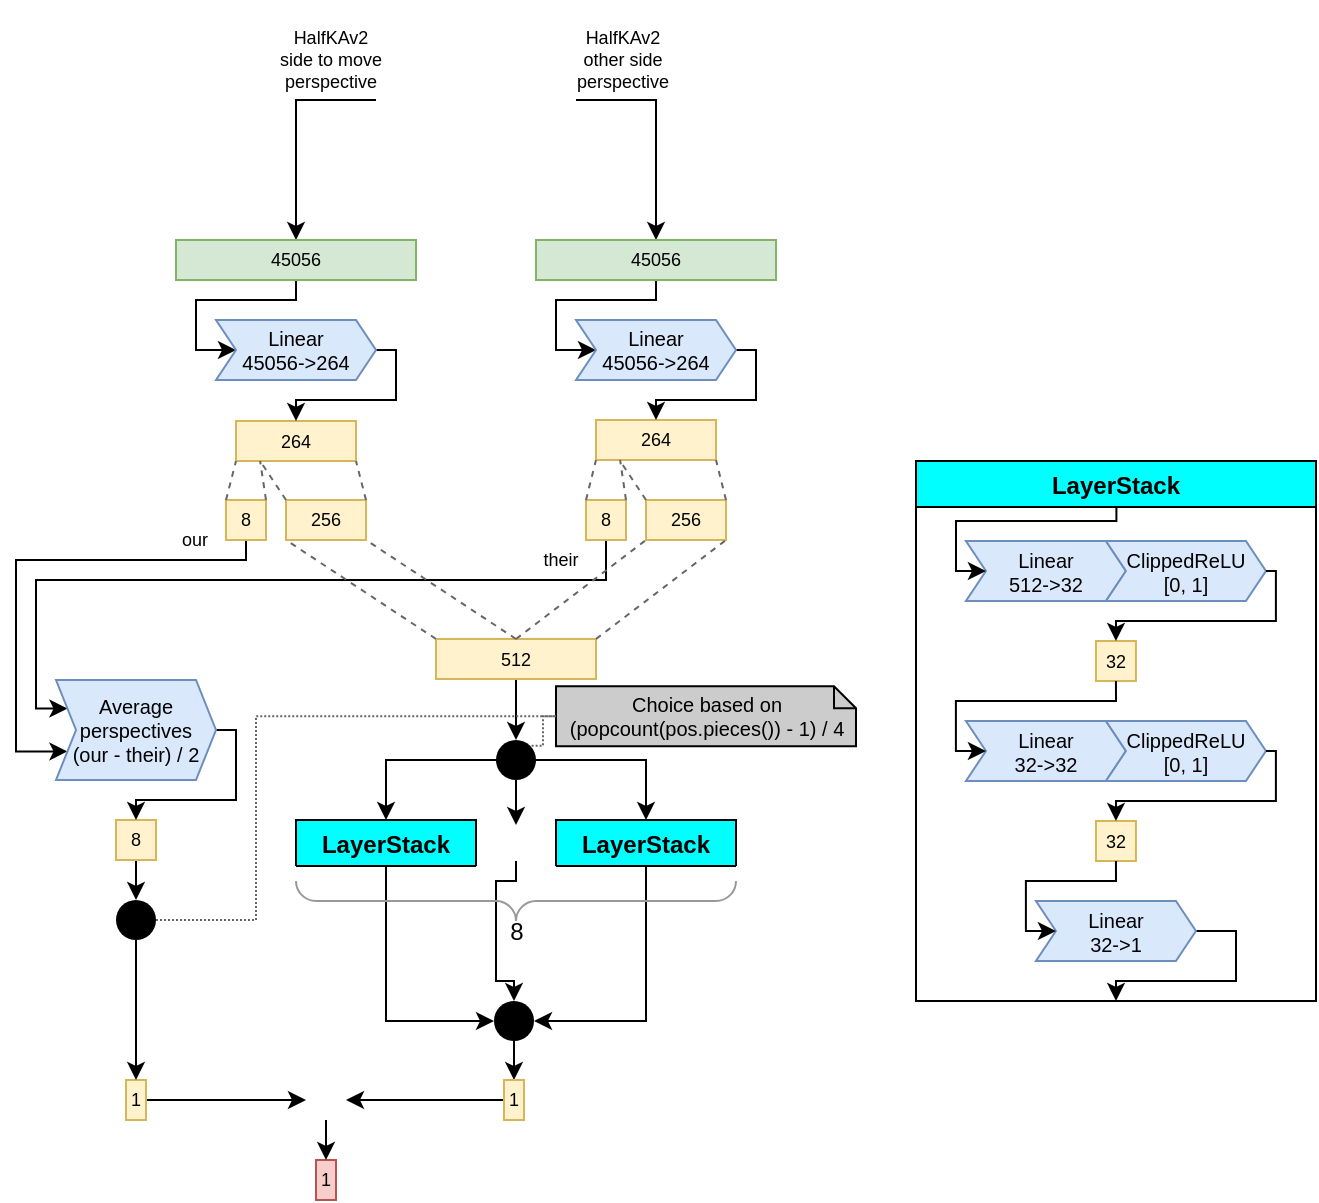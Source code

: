 <mxfile version="14.6.6" type="device"><diagram id="WEN0L9vgDvnMjeqGFGax" name="Page-1"><mxGraphModel dx="813" dy="435" grid="1" gridSize="10" guides="1" tooltips="1" connect="1" arrows="1" fold="1" page="1" pageScale="1" pageWidth="850" pageHeight="1100" math="0" shadow="0"><root><mxCell id="0"/><mxCell id="1" parent="0"/><mxCell id="uz10yLNLv4WFwoIeB_5W-53" value="&lt;br&gt;&lt;div style=&quot;font-size: 9px&quot;&gt;HalfKAv2&lt;/div&gt;&lt;div style=&quot;font-size: 9px&quot;&gt;other side &lt;br style=&quot;font-size: 9px&quot;&gt;perspective&lt;br style=&quot;font-size: 9px&quot;&gt;&lt;/div&gt;&lt;br&gt;" style="edgeStyle=orthogonalEdgeStyle;rounded=0;sketch=0;jumpStyle=none;orthogonalLoop=1;jettySize=auto;html=1;exitX=1;exitY=0.5;exitDx=0;exitDy=0;entryX=0.5;entryY=0;entryDx=0;entryDy=0;shadow=0;labelBackgroundColor=none;fontSize=9;strokeColor=#000000;" edge="1" parent="1" source="uz10yLNLv4WFwoIeB_5W-37" target="uz10yLNLv4WFwoIeB_5W-39"><mxGeometry x="-0.4" y="10" relative="1" as="geometry"><mxPoint x="-10" y="-10" as="offset"/></mxGeometry></mxCell><mxCell id="uz10yLNLv4WFwoIeB_5W-54" value="&lt;br&gt;&lt;div style=&quot;font-size: 9px&quot;&gt;&lt;font style=&quot;font-size: 9px&quot;&gt;HalfKAv2&lt;/font&gt;&lt;/div&gt;&lt;div style=&quot;font-size: 9px&quot;&gt;&lt;font style=&quot;font-size: 9px&quot;&gt;side to move&lt;br style=&quot;font-size: 9px&quot;&gt;&lt;/font&gt;&lt;/div&gt;&lt;div style=&quot;font-size: 9px&quot;&gt;&lt;font style=&quot;font-size: 9px&quot;&gt;perspective&lt;br style=&quot;font-size: 9px&quot;&gt;&lt;/font&gt;&lt;/div&gt;&lt;br&gt;" style="edgeStyle=orthogonalEdgeStyle;rounded=0;sketch=0;jumpStyle=none;orthogonalLoop=1;jettySize=auto;html=1;exitX=0;exitY=0.5;exitDx=0;exitDy=0;entryX=0.5;entryY=0;entryDx=0;entryDy=0;shadow=0;labelBackgroundColor=none;fontSize=9;strokeColor=#000000;" edge="1" parent="1" source="uz10yLNLv4WFwoIeB_5W-37" target="uz10yLNLv4WFwoIeB_5W-38"><mxGeometry x="-0.4" y="-10" relative="1" as="geometry"><mxPoint x="10" y="-10" as="offset"/></mxGeometry></mxCell><mxCell id="uz10yLNLv4WFwoIeB_5W-37" value="" style="shape=image;html=1;verticalAlign=top;verticalLabelPosition=bottom;labelBackgroundColor=#ffffff;imageAspect=0;aspect=fixed;image=https://cdn1.iconfinder.com/data/icons/andriod-app/32/chessboard-128.png;rounded=0;shadow=0;glass=0;sketch=0;" vertex="1" parent="1"><mxGeometry x="350" y="340" width="100" height="100" as="geometry"/></mxCell><mxCell id="uz10yLNLv4WFwoIeB_5W-83" style="edgeStyle=orthogonalEdgeStyle;rounded=0;sketch=0;jumpStyle=none;jumpSize=5;orthogonalLoop=1;jettySize=auto;html=1;exitX=0.5;exitY=1;exitDx=0;exitDy=0;entryX=0;entryY=0.5;entryDx=0;entryDy=0;shadow=0;labelBackgroundColor=none;fontSize=9;strokeColor=#000000;strokeWidth=1;" edge="1" parent="1" source="uz10yLNLv4WFwoIeB_5W-38" target="uz10yLNLv4WFwoIeB_5W-40"><mxGeometry relative="1" as="geometry"><Array as="points"><mxPoint x="310" y="490"/><mxPoint x="260" y="490"/><mxPoint x="260" y="515"/></Array></mxGeometry></mxCell><mxCell id="uz10yLNLv4WFwoIeB_5W-38" value="45056" style="rounded=0;whiteSpace=wrap;html=1;shadow=0;glass=0;sketch=0;fontSize=9;align=center;fillColor=#d5e8d4;strokeColor=#82b366;" vertex="1" parent="1"><mxGeometry x="250" y="460" width="120" height="20" as="geometry"/></mxCell><mxCell id="uz10yLNLv4WFwoIeB_5W-79" style="edgeStyle=orthogonalEdgeStyle;rounded=0;sketch=0;jumpStyle=none;jumpSize=5;orthogonalLoop=1;jettySize=auto;html=1;exitX=0.5;exitY=1;exitDx=0;exitDy=0;entryX=0;entryY=0.5;entryDx=0;entryDy=0;shadow=0;labelBackgroundColor=none;fontSize=9;strokeColor=#000000;strokeWidth=1;" edge="1" parent="1" source="uz10yLNLv4WFwoIeB_5W-39" target="uz10yLNLv4WFwoIeB_5W-41"><mxGeometry relative="1" as="geometry"><Array as="points"><mxPoint x="490" y="490"/><mxPoint x="440" y="490"/><mxPoint x="440" y="515"/></Array></mxGeometry></mxCell><mxCell id="uz10yLNLv4WFwoIeB_5W-39" value="45056" style="rounded=0;whiteSpace=wrap;html=1;shadow=0;glass=0;sketch=0;fontSize=9;align=center;fillColor=#d5e8d4;strokeColor=#82b366;" vertex="1" parent="1"><mxGeometry x="430" y="460" width="120" height="20" as="geometry"/></mxCell><mxCell id="uz10yLNLv4WFwoIeB_5W-42" value="264" style="rounded=0;whiteSpace=wrap;html=1;shadow=0;glass=0;sketch=0;fontSize=9;align=center;fillColor=#fff2cc;strokeColor=#d6b656;" vertex="1" parent="1"><mxGeometry x="280" y="550.5" width="60" height="20" as="geometry"/></mxCell><mxCell id="uz10yLNLv4WFwoIeB_5W-267" style="edgeStyle=orthogonalEdgeStyle;rounded=0;sketch=0;jumpStyle=none;jumpSize=5;orthogonalLoop=1;jettySize=auto;html=1;exitX=0.5;exitY=1;exitDx=0;exitDy=0;entryX=0.5;entryY=0;entryDx=0;entryDy=0;shadow=0;labelBackgroundColor=none;fontSize=12;strokeColor=#000000;strokeWidth=1;" edge="1" parent="1" source="uz10yLNLv4WFwoIeB_5W-46" target="uz10yLNLv4WFwoIeB_5W-170"><mxGeometry relative="1" as="geometry"/></mxCell><mxCell id="uz10yLNLv4WFwoIeB_5W-46" value="512" style="rounded=0;whiteSpace=wrap;html=1;shadow=0;glass=0;sketch=0;fontSize=9;align=center;fillColor=#fff2cc;strokeColor=#d6b656;" vertex="1" parent="1"><mxGeometry x="380" y="659.5" width="80" height="20" as="geometry"/></mxCell><mxCell id="uz10yLNLv4WFwoIeB_5W-48" value="264" style="rounded=0;whiteSpace=wrap;html=1;shadow=0;glass=0;sketch=0;fontSize=9;align=center;fillColor=#fff2cc;strokeColor=#d6b656;" vertex="1" parent="1"><mxGeometry x="460" y="550" width="60" height="20" as="geometry"/></mxCell><mxCell id="uz10yLNLv4WFwoIeB_5W-51" value="1" style="rounded=0;whiteSpace=wrap;html=1;shadow=0;glass=0;sketch=0;fontSize=9;align=center;fillColor=#f8cecc;strokeColor=#b85450;" vertex="1" parent="1"><mxGeometry x="320" y="920" width="10" height="20" as="geometry"/></mxCell><mxCell id="uz10yLNLv4WFwoIeB_5W-77" style="edgeStyle=orthogonalEdgeStyle;rounded=0;sketch=0;jumpStyle=none;jumpSize=5;orthogonalLoop=1;jettySize=auto;html=1;exitX=1;exitY=0.5;exitDx=0;exitDy=0;entryX=0.5;entryY=0;entryDx=0;entryDy=0;shadow=0;labelBackgroundColor=none;fontSize=9;strokeColor=#000000;strokeWidth=1;" edge="1" parent="1" source="uz10yLNLv4WFwoIeB_5W-40" target="uz10yLNLv4WFwoIeB_5W-42"><mxGeometry relative="1" as="geometry"><mxPoint x="385" y="515" as="sourcePoint"/><Array as="points"><mxPoint x="360" y="515"/><mxPoint x="360" y="540"/><mxPoint x="310" y="540"/></Array></mxGeometry></mxCell><mxCell id="uz10yLNLv4WFwoIeB_5W-81" style="edgeStyle=orthogonalEdgeStyle;rounded=0;sketch=0;jumpStyle=none;jumpSize=5;orthogonalLoop=1;jettySize=auto;html=1;exitX=1;exitY=0.5;exitDx=0;exitDy=0;entryX=0.5;entryY=0;entryDx=0;entryDy=0;shadow=0;labelBackgroundColor=none;fontSize=9;strokeColor=#000000;strokeWidth=1;" edge="1" parent="1" source="uz10yLNLv4WFwoIeB_5W-41" target="uz10yLNLv4WFwoIeB_5W-48"><mxGeometry relative="1" as="geometry"><mxPoint x="565" y="515" as="sourcePoint"/><Array as="points"><mxPoint x="540" y="515"/><mxPoint x="540" y="540"/><mxPoint x="490" y="540"/></Array></mxGeometry></mxCell><mxCell id="uz10yLNLv4WFwoIeB_5W-40" value="&lt;div style=&quot;font-size: 10px&quot;&gt;Linear&lt;/div&gt;&lt;div style=&quot;font-size: 10px&quot;&gt;45056-&amp;gt;264&lt;/div&gt;" style="shape=step;perimeter=stepPerimeter;whiteSpace=wrap;html=1;fixedSize=1;rounded=0;shadow=0;glass=0;sketch=0;fontSize=10;align=center;size=10;fillColor=#dae8fc;strokeColor=#6c8ebf;" vertex="1" parent="1"><mxGeometry x="270" y="500" width="80" height="30" as="geometry"/></mxCell><mxCell id="uz10yLNLv4WFwoIeB_5W-41" value="&lt;div style=&quot;font-size: 10px&quot;&gt;Linear&lt;/div&gt;&lt;div style=&quot;font-size: 10px&quot;&gt;45056-&amp;gt;264&lt;/div&gt;" style="shape=step;perimeter=stepPerimeter;whiteSpace=wrap;html=1;fixedSize=1;rounded=0;shadow=0;glass=0;sketch=0;fontSize=10;align=center;size=10;fillColor=#dae8fc;strokeColor=#6c8ebf;" vertex="1" parent="1"><mxGeometry x="450" y="500" width="80" height="30" as="geometry"/></mxCell><mxCell id="uz10yLNLv4WFwoIeB_5W-111" value="256" style="rounded=0;whiteSpace=wrap;html=1;shadow=0;glass=0;sketch=0;fontSize=9;align=center;fillColor=#fff2cc;strokeColor=#d6b656;" vertex="1" parent="1"><mxGeometry x="305" y="590" width="40" height="20" as="geometry"/></mxCell><mxCell id="uz10yLNLv4WFwoIeB_5W-128" value="our" style="edgeStyle=orthogonalEdgeStyle;rounded=0;sketch=0;jumpStyle=none;jumpSize=5;orthogonalLoop=1;jettySize=auto;html=1;exitX=0.5;exitY=1;exitDx=0;exitDy=0;shadow=0;labelBackgroundColor=none;fontSize=9;strokeColor=#000000;strokeWidth=1;entryX=0;entryY=0.75;entryDx=0;entryDy=0;" edge="1" parent="1" source="uz10yLNLv4WFwoIeB_5W-112" target="uz10yLNLv4WFwoIeB_5W-125"><mxGeometry x="-0.709" y="-10" relative="1" as="geometry"><mxPoint x="250" y="705" as="targetPoint"/><Array as="points"><mxPoint x="285" y="620"/><mxPoint x="170" y="620"/><mxPoint x="170" y="716"/></Array><mxPoint as="offset"/></mxGeometry></mxCell><mxCell id="uz10yLNLv4WFwoIeB_5W-112" value="8" style="rounded=0;whiteSpace=wrap;html=1;shadow=0;glass=0;sketch=0;fontSize=9;align=center;fillColor=#fff2cc;strokeColor=#d6b656;" vertex="1" parent="1"><mxGeometry x="275" y="590" width="20" height="20" as="geometry"/></mxCell><mxCell id="uz10yLNLv4WFwoIeB_5W-117" value="256" style="rounded=0;whiteSpace=wrap;html=1;shadow=0;glass=0;sketch=0;fontSize=9;align=center;fillColor=#fff2cc;strokeColor=#d6b656;" vertex="1" parent="1"><mxGeometry x="485" y="590" width="40" height="20" as="geometry"/></mxCell><mxCell id="uz10yLNLv4WFwoIeB_5W-129" value="their" style="edgeStyle=orthogonalEdgeStyle;rounded=0;sketch=0;jumpStyle=none;jumpSize=5;orthogonalLoop=1;jettySize=auto;html=1;exitX=0.5;exitY=1;exitDx=0;exitDy=0;shadow=0;labelBackgroundColor=none;fontSize=9;strokeColor=#000000;strokeWidth=1;entryX=0;entryY=0.25;entryDx=0;entryDy=0;" edge="1" parent="1" source="uz10yLNLv4WFwoIeB_5W-118" target="uz10yLNLv4WFwoIeB_5W-125"><mxGeometry x="-0.774" y="-10" relative="1" as="geometry"><mxPoint x="250" y="700" as="targetPoint"/><Array as="points"><mxPoint x="465" y="630"/><mxPoint x="180" y="630"/><mxPoint x="180" y="694"/></Array><mxPoint as="offset"/></mxGeometry></mxCell><mxCell id="uz10yLNLv4WFwoIeB_5W-118" value="8" style="rounded=0;whiteSpace=wrap;html=1;shadow=0;glass=0;sketch=0;fontSize=9;align=center;fillColor=#fff2cc;strokeColor=#d6b656;" vertex="1" parent="1"><mxGeometry x="455" y="590" width="20" height="20" as="geometry"/></mxCell><mxCell id="uz10yLNLv4WFwoIeB_5W-119" value="" style="endArrow=none;dashed=1;html=1;shadow=0;labelBackgroundColor=none;fontSize=9;strokeColor=#666666;strokeWidth=1;entryX=0;entryY=1;entryDx=0;entryDy=0;exitX=0.5;exitY=0;exitDx=0;exitDy=0;fillColor=#f5f5f5;" edge="1" parent="1" source="uz10yLNLv4WFwoIeB_5W-46" target="uz10yLNLv4WFwoIeB_5W-117"><mxGeometry width="50" height="50" relative="1" as="geometry"><mxPoint x="420" y="680" as="sourcePoint"/><mxPoint x="470" y="630" as="targetPoint"/></mxGeometry></mxCell><mxCell id="uz10yLNLv4WFwoIeB_5W-120" value="" style="endArrow=none;dashed=1;html=1;shadow=0;labelBackgroundColor=none;fontSize=9;strokeColor=#666666;strokeWidth=1;entryX=1;entryY=1;entryDx=0;entryDy=0;exitX=1;exitY=0;exitDx=0;exitDy=0;fillColor=#f5f5f5;" edge="1" parent="1" source="uz10yLNLv4WFwoIeB_5W-46" target="uz10yLNLv4WFwoIeB_5W-117"><mxGeometry width="50" height="50" relative="1" as="geometry"><mxPoint x="434.97" y="670" as="sourcePoint"/><mxPoint x="490" y="620" as="targetPoint"/></mxGeometry></mxCell><mxCell id="uz10yLNLv4WFwoIeB_5W-121" value="" style="endArrow=none;dashed=1;html=1;shadow=0;labelBackgroundColor=none;fontSize=9;strokeColor=#666666;strokeWidth=1;entryX=1;entryY=1;entryDx=0;entryDy=0;exitX=0.5;exitY=0;exitDx=0;exitDy=0;fillColor=#f5f5f5;" edge="1" parent="1" source="uz10yLNLv4WFwoIeB_5W-46" target="uz10yLNLv4WFwoIeB_5W-111"><mxGeometry width="50" height="50" relative="1" as="geometry"><mxPoint x="434.97" y="670" as="sourcePoint"/><mxPoint x="490" y="620" as="targetPoint"/></mxGeometry></mxCell><mxCell id="uz10yLNLv4WFwoIeB_5W-122" value="" style="endArrow=none;dashed=1;html=1;shadow=0;labelBackgroundColor=none;fontSize=9;strokeColor=#666666;strokeWidth=1;entryX=0;entryY=1;entryDx=0;entryDy=0;exitX=0;exitY=0;exitDx=0;exitDy=0;fillColor=#f5f5f5;" edge="1" parent="1" source="uz10yLNLv4WFwoIeB_5W-46" target="uz10yLNLv4WFwoIeB_5W-111"><mxGeometry width="50" height="50" relative="1" as="geometry"><mxPoint x="434.97" y="670" as="sourcePoint"/><mxPoint x="350" y="620" as="targetPoint"/></mxGeometry></mxCell><mxCell id="uz10yLNLv4WFwoIeB_5W-442" style="edgeStyle=elbowEdgeStyle;rounded=0;sketch=0;jumpStyle=none;jumpSize=5;orthogonalLoop=1;jettySize=auto;html=1;exitX=0.5;exitY=1;exitDx=0;exitDy=0;entryX=0.5;entryY=0;entryDx=0;entryDy=0;shadow=0;labelBackgroundColor=none;fontFamily=Helvetica;fontSize=8;strokeColor=#000000;strokeWidth=1;" edge="1" parent="1" source="uz10yLNLv4WFwoIeB_5W-123" target="uz10yLNLv4WFwoIeB_5W-440"><mxGeometry relative="1" as="geometry"/></mxCell><mxCell id="uz10yLNLv4WFwoIeB_5W-123" value="8" style="rounded=0;whiteSpace=wrap;html=1;shadow=0;glass=0;sketch=0;fontSize=9;align=center;fillColor=#fff2cc;strokeColor=#d6b656;" vertex="1" parent="1"><mxGeometry x="220" y="750" width="20" height="20" as="geometry"/></mxCell><mxCell id="uz10yLNLv4WFwoIeB_5W-138" style="edgeStyle=orthogonalEdgeStyle;rounded=0;sketch=0;jumpStyle=none;jumpSize=5;orthogonalLoop=1;jettySize=auto;html=1;exitX=1;exitY=0.5;exitDx=0;exitDy=0;entryX=0.5;entryY=0;entryDx=0;entryDy=0;shadow=0;labelBackgroundColor=none;fontSize=9;strokeColor=#000000;strokeWidth=1;" edge="1" parent="1" source="uz10yLNLv4WFwoIeB_5W-125" target="uz10yLNLv4WFwoIeB_5W-123"><mxGeometry relative="1" as="geometry"><mxPoint x="342.5" y="705" as="sourcePoint"/><mxPoint x="303.01" y="751.6" as="targetPoint"/><Array as="points"><mxPoint x="280" y="705"/><mxPoint x="280" y="740"/><mxPoint x="230" y="740"/></Array></mxGeometry></mxCell><mxCell id="uz10yLNLv4WFwoIeB_5W-125" value="&lt;div&gt;Average perspectives&lt;/div&gt;&lt;div&gt;(our - their) / 2&lt;br&gt;&lt;/div&gt;" style="shape=step;perimeter=stepPerimeter;whiteSpace=wrap;html=1;fixedSize=1;rounded=0;shadow=0;glass=0;sketch=0;fontSize=10;align=center;size=10;fillColor=#dae8fc;strokeColor=#6c8ebf;" vertex="1" parent="1"><mxGeometry x="190" y="680" width="80" height="50" as="geometry"/></mxCell><mxCell id="uz10yLNLv4WFwoIeB_5W-130" value="" style="endArrow=none;dashed=1;html=1;shadow=0;labelBackgroundColor=none;fontSize=9;strokeColor=#666666;strokeWidth=1;entryX=0;entryY=1;entryDx=0;entryDy=0;exitX=0;exitY=0;exitDx=0;exitDy=0;fillColor=#f5f5f5;" edge="1" parent="1" source="uz10yLNLv4WFwoIeB_5W-112" target="uz10yLNLv4WFwoIeB_5W-42"><mxGeometry width="50" height="50" relative="1" as="geometry"><mxPoint x="435" y="630" as="sourcePoint"/><mxPoint x="350" y="580" as="targetPoint"/></mxGeometry></mxCell><mxCell id="uz10yLNLv4WFwoIeB_5W-131" value="" style="endArrow=none;dashed=1;html=1;shadow=0;labelBackgroundColor=none;fontSize=9;strokeColor=#666666;strokeWidth=1;entryX=0.201;entryY=0.999;entryDx=0;entryDy=0;fillColor=#f5f5f5;entryPerimeter=0;exitX=1;exitY=0;exitDx=0;exitDy=0;" edge="1" parent="1" source="uz10yLNLv4WFwoIeB_5W-112" target="uz10yLNLv4WFwoIeB_5W-42"><mxGeometry width="50" height="50" relative="1" as="geometry"><mxPoint x="290" y="590" as="sourcePoint"/><mxPoint x="295" y="570" as="targetPoint"/></mxGeometry></mxCell><mxCell id="uz10yLNLv4WFwoIeB_5W-132" value="" style="endArrow=none;dashed=1;html=1;shadow=0;labelBackgroundColor=none;fontSize=9;strokeColor=#666666;strokeWidth=1;entryX=0.201;entryY=0.999;entryDx=0;entryDy=0;exitX=0;exitY=0;exitDx=0;exitDy=0;fillColor=#f5f5f5;entryPerimeter=0;" edge="1" parent="1" source="uz10yLNLv4WFwoIeB_5W-111" target="uz10yLNLv4WFwoIeB_5W-42"><mxGeometry width="50" height="50" relative="1" as="geometry"><mxPoint x="300" y="590" as="sourcePoint"/><mxPoint x="305" y="570" as="targetPoint"/></mxGeometry></mxCell><mxCell id="uz10yLNLv4WFwoIeB_5W-133" value="" style="endArrow=none;dashed=1;html=1;shadow=0;labelBackgroundColor=none;fontSize=9;strokeColor=#666666;strokeWidth=1;entryX=1;entryY=1;entryDx=0;entryDy=0;exitX=1;exitY=0;exitDx=0;exitDy=0;fillColor=#f5f5f5;" edge="1" parent="1" source="uz10yLNLv4WFwoIeB_5W-111" target="uz10yLNLv4WFwoIeB_5W-42"><mxGeometry width="50" height="50" relative="1" as="geometry"><mxPoint x="349.97" y="590" as="sourcePoint"/><mxPoint x="345.02" y="569.98" as="targetPoint"/></mxGeometry></mxCell><mxCell id="uz10yLNLv4WFwoIeB_5W-134" value="" style="endArrow=none;dashed=1;html=1;shadow=0;labelBackgroundColor=none;fontSize=9;strokeColor=#666666;strokeWidth=1;entryX=0;entryY=1;entryDx=0;entryDy=0;exitX=0;exitY=0;exitDx=0;exitDy=0;fillColor=#f5f5f5;" edge="1" parent="1" source="uz10yLNLv4WFwoIeB_5W-118" target="uz10yLNLv4WFwoIeB_5W-48"><mxGeometry width="50" height="50" relative="1" as="geometry"><mxPoint x="460" y="590.02" as="sourcePoint"/><mxPoint x="465" y="570.02" as="targetPoint"/></mxGeometry></mxCell><mxCell id="uz10yLNLv4WFwoIeB_5W-135" value="" style="endArrow=none;dashed=1;html=1;shadow=0;labelBackgroundColor=none;fontSize=9;strokeColor=#666666;strokeWidth=1;entryX=0.201;entryY=0.999;entryDx=0;entryDy=0;fillColor=#f5f5f5;entryPerimeter=0;exitX=1;exitY=0;exitDx=0;exitDy=0;" edge="1" parent="1" source="uz10yLNLv4WFwoIeB_5W-118" target="uz10yLNLv4WFwoIeB_5W-48"><mxGeometry width="50" height="50" relative="1" as="geometry"><mxPoint x="470" y="590.02" as="sourcePoint"/><mxPoint x="475.05" y="570" as="targetPoint"/></mxGeometry></mxCell><mxCell id="uz10yLNLv4WFwoIeB_5W-136" value="" style="endArrow=none;dashed=1;html=1;shadow=0;labelBackgroundColor=none;fontSize=9;strokeColor=#666666;strokeWidth=1;entryX=0.196;entryY=0.999;entryDx=0;entryDy=0;exitX=0;exitY=0;exitDx=0;exitDy=0;fillColor=#f5f5f5;entryPerimeter=0;" edge="1" parent="1" source="uz10yLNLv4WFwoIeB_5W-117" target="uz10yLNLv4WFwoIeB_5W-48"><mxGeometry width="50" height="50" relative="1" as="geometry"><mxPoint x="480" y="590.02" as="sourcePoint"/><mxPoint x="475.05" y="570" as="targetPoint"/></mxGeometry></mxCell><mxCell id="uz10yLNLv4WFwoIeB_5W-137" value="" style="endArrow=none;dashed=1;html=1;shadow=0;labelBackgroundColor=none;fontSize=9;strokeColor=#666666;strokeWidth=1;entryX=1;entryY=1;entryDx=0;entryDy=0;fillColor=#f5f5f5;exitX=1;exitY=0;exitDx=0;exitDy=0;" edge="1" parent="1" source="uz10yLNLv4WFwoIeB_5W-117" target="uz10yLNLv4WFwoIeB_5W-48"><mxGeometry width="50" height="50" relative="1" as="geometry"><mxPoint x="520" y="590" as="sourcePoint"/><mxPoint x="515" y="570.02" as="targetPoint"/></mxGeometry></mxCell><mxCell id="uz10yLNLv4WFwoIeB_5W-145" style="edgeStyle=orthogonalEdgeStyle;rounded=0;sketch=0;jumpStyle=none;jumpSize=5;orthogonalLoop=1;jettySize=auto;html=1;entryX=0.5;entryY=0;entryDx=0;entryDy=0;shadow=0;labelBackgroundColor=none;fontSize=9;strokeColor=#000000;strokeWidth=1;exitX=0.5;exitY=1;exitDx=0;exitDy=0;" edge="1" parent="1" source="uz10yLNLv4WFwoIeB_5W-456" target="uz10yLNLv4WFwoIeB_5W-51"><mxGeometry relative="1" as="geometry"><mxPoint x="325" y="900" as="sourcePoint"/></mxGeometry></mxCell><mxCell id="uz10yLNLv4WFwoIeB_5W-153" value="LayerStack" style="swimlane;rounded=0;shadow=0;glass=0;sketch=0;fontSize=12;gradientColor=none;align=center;labelBackgroundColor=none;labelBorderColor=none;fillColor=#00FFFF;" vertex="1" parent="1"><mxGeometry x="620" y="570.5" width="200" height="270" as="geometry"><mxRectangle x="20" y="740" width="90" height="23" as="alternateBounds"/></mxGeometry></mxCell><mxCell id="uz10yLNLv4WFwoIeB_5W-154" value="32" style="rounded=0;whiteSpace=wrap;html=1;shadow=0;glass=0;sketch=0;fontSize=9;align=center;fillColor=#fff2cc;strokeColor=#d6b656;" vertex="1" parent="uz10yLNLv4WFwoIeB_5W-153"><mxGeometry x="89.97" y="90" width="20" height="20" as="geometry"/></mxCell><mxCell id="uz10yLNLv4WFwoIeB_5W-155" value="32" style="rounded=0;whiteSpace=wrap;html=1;shadow=0;glass=0;sketch=0;fontSize=9;align=center;fillColor=#fff2cc;strokeColor=#d6b656;" vertex="1" parent="uz10yLNLv4WFwoIeB_5W-153"><mxGeometry x="89.97" y="180" width="20" height="20" as="geometry"/></mxCell><mxCell id="uz10yLNLv4WFwoIeB_5W-167" style="edgeStyle=orthogonalEdgeStyle;rounded=0;sketch=0;jumpStyle=none;jumpSize=5;orthogonalLoop=1;jettySize=auto;html=1;exitX=1;exitY=0.5;exitDx=0;exitDy=0;shadow=0;labelBackgroundColor=none;fontSize=12;strokeColor=#000000;strokeWidth=1;" edge="1" parent="uz10yLNLv4WFwoIeB_5W-153" source="uz10yLNLv4WFwoIeB_5W-156"><mxGeometry relative="1" as="geometry"><mxPoint x="100" y="270" as="targetPoint"/><Array as="points"><mxPoint x="160" y="235"/><mxPoint x="160" y="260"/></Array></mxGeometry></mxCell><mxCell id="uz10yLNLv4WFwoIeB_5W-156" value="&lt;div style=&quot;font-size: 10px&quot;&gt;Linear&lt;/div&gt;&lt;div style=&quot;font-size: 10px&quot;&gt;32-&amp;gt;1&lt;br style=&quot;font-size: 10px&quot;&gt;&lt;/div&gt;" style="shape=step;perimeter=stepPerimeter;whiteSpace=wrap;html=1;fixedSize=1;rounded=0;shadow=0;glass=0;sketch=0;fontSize=10;align=center;size=10;fillColor=#dae8fc;strokeColor=#6c8ebf;" vertex="1" parent="uz10yLNLv4WFwoIeB_5W-153"><mxGeometry x="59.97" y="220" width="80" height="30" as="geometry"/></mxCell><mxCell id="uz10yLNLv4WFwoIeB_5W-157" style="edgeStyle=orthogonalEdgeStyle;rounded=0;sketch=0;jumpStyle=none;jumpSize=5;orthogonalLoop=1;jettySize=auto;html=1;exitX=0.5;exitY=1;exitDx=0;exitDy=0;entryX=0;entryY=0.5;entryDx=0;entryDy=0;shadow=0;labelBackgroundColor=none;fontSize=9;strokeColor=#000000;strokeWidth=1;" edge="1" parent="uz10yLNLv4WFwoIeB_5W-153" source="uz10yLNLv4WFwoIeB_5W-155" target="uz10yLNLv4WFwoIeB_5W-156"><mxGeometry relative="1" as="geometry"><mxPoint x="-455.03" y="-425" as="sourcePoint"/><mxPoint x="-485.03" y="-390" as="targetPoint"/><Array as="points"><mxPoint x="99.97" y="210"/><mxPoint x="54.97" y="210"/><mxPoint x="54.97" y="235"/></Array></mxGeometry></mxCell><mxCell id="uz10yLNLv4WFwoIeB_5W-158" value="" style="group" vertex="1" connectable="0" parent="uz10yLNLv4WFwoIeB_5W-153"><mxGeometry x="24.97" y="40" width="150" height="30" as="geometry"/></mxCell><mxCell id="uz10yLNLv4WFwoIeB_5W-159" value="&lt;div style=&quot;font-size: 10px&quot;&gt;Linear&lt;/div&gt;&lt;div style=&quot;font-size: 10px&quot;&gt;512-&amp;gt;32&lt;br style=&quot;font-size: 10px&quot;&gt;&lt;/div&gt;" style="shape=step;perimeter=stepPerimeter;whiteSpace=wrap;html=1;fixedSize=1;rounded=0;shadow=0;glass=0;sketch=0;fontSize=10;align=center;size=10;fillColor=#dae8fc;strokeColor=#6c8ebf;" vertex="1" parent="uz10yLNLv4WFwoIeB_5W-158"><mxGeometry width="80" height="30" as="geometry"/></mxCell><mxCell id="uz10yLNLv4WFwoIeB_5W-160" value="ClippedReLU&lt;br&gt;[0, 1]" style="shape=step;perimeter=stepPerimeter;whiteSpace=wrap;html=1;fixedSize=1;rounded=0;shadow=0;glass=0;sketch=0;fontSize=10;align=center;size=10;fillColor=#dae8fc;strokeColor=#6c8ebf;" vertex="1" parent="uz10yLNLv4WFwoIeB_5W-158"><mxGeometry x="70" width="80" height="30" as="geometry"/></mxCell><mxCell id="uz10yLNLv4WFwoIeB_5W-161" style="edgeStyle=orthogonalEdgeStyle;rounded=0;sketch=0;jumpStyle=none;jumpSize=5;orthogonalLoop=1;jettySize=auto;html=1;exitX=1;exitY=0.5;exitDx=0;exitDy=0;shadow=0;labelBackgroundColor=none;fontSize=9;strokeColor=#000000;strokeWidth=1;entryX=0.5;entryY=0;entryDx=0;entryDy=0;" edge="1" parent="uz10yLNLv4WFwoIeB_5W-153" source="uz10yLNLv4WFwoIeB_5W-160" target="uz10yLNLv4WFwoIeB_5W-154"><mxGeometry relative="1" as="geometry"><mxPoint x="-410.03" y="-535" as="targetPoint"/><Array as="points"><mxPoint x="179.97" y="55"/><mxPoint x="179.97" y="80"/><mxPoint x="99.97" y="80"/></Array></mxGeometry></mxCell><mxCell id="uz10yLNLv4WFwoIeB_5W-162" value="" style="group" vertex="1" connectable="0" parent="uz10yLNLv4WFwoIeB_5W-153"><mxGeometry x="24.97" y="130" width="150" height="30" as="geometry"/></mxCell><mxCell id="uz10yLNLv4WFwoIeB_5W-163" value="&lt;div style=&quot;font-size: 10px&quot;&gt;Linear&lt;/div&gt;&lt;div style=&quot;font-size: 10px&quot;&gt;32-&amp;gt;32&lt;br style=&quot;font-size: 10px&quot;&gt;&lt;/div&gt;" style="shape=step;perimeter=stepPerimeter;whiteSpace=wrap;html=1;fixedSize=1;rounded=0;shadow=0;glass=0;sketch=0;fontSize=10;align=center;size=10;fillColor=#dae8fc;strokeColor=#6c8ebf;" vertex="1" parent="uz10yLNLv4WFwoIeB_5W-162"><mxGeometry width="80" height="30" as="geometry"/></mxCell><mxCell id="uz10yLNLv4WFwoIeB_5W-164" value="ClippedReLU&lt;br&gt;[0, 1]" style="shape=step;perimeter=stepPerimeter;whiteSpace=wrap;html=1;fixedSize=1;rounded=0;shadow=0;glass=0;sketch=0;fontSize=10;align=center;size=10;fillColor=#dae8fc;strokeColor=#6c8ebf;" vertex="1" parent="uz10yLNLv4WFwoIeB_5W-162"><mxGeometry x="70" width="80" height="30" as="geometry"/></mxCell><mxCell id="uz10yLNLv4WFwoIeB_5W-165" style="edgeStyle=orthogonalEdgeStyle;rounded=0;sketch=0;jumpStyle=none;jumpSize=5;orthogonalLoop=1;jettySize=auto;html=1;exitX=0.5;exitY=1;exitDx=0;exitDy=0;entryX=0;entryY=0.5;entryDx=0;entryDy=0;shadow=0;labelBackgroundColor=none;fontSize=9;strokeColor=#000000;strokeWidth=1;" edge="1" parent="uz10yLNLv4WFwoIeB_5W-153" source="uz10yLNLv4WFwoIeB_5W-154" target="uz10yLNLv4WFwoIeB_5W-163"><mxGeometry relative="1" as="geometry"><Array as="points"><mxPoint x="99.97" y="120"/><mxPoint x="19.97" y="120"/><mxPoint x="19.97" y="145"/></Array></mxGeometry></mxCell><mxCell id="uz10yLNLv4WFwoIeB_5W-166" style="edgeStyle=orthogonalEdgeStyle;rounded=0;sketch=0;jumpStyle=none;jumpSize=5;orthogonalLoop=1;jettySize=auto;html=1;exitX=1;exitY=0.5;exitDx=0;exitDy=0;entryX=0.5;entryY=0;entryDx=0;entryDy=0;shadow=0;labelBackgroundColor=none;fontSize=9;strokeColor=#000000;strokeWidth=1;" edge="1" parent="uz10yLNLv4WFwoIeB_5W-153" source="uz10yLNLv4WFwoIeB_5W-164" target="uz10yLNLv4WFwoIeB_5W-155"><mxGeometry relative="1" as="geometry"><Array as="points"><mxPoint x="179.97" y="145"/><mxPoint x="179.97" y="170"/><mxPoint x="99.97" y="170"/></Array></mxGeometry></mxCell><mxCell id="uz10yLNLv4WFwoIeB_5W-168" style="edgeStyle=orthogonalEdgeStyle;rounded=0;sketch=0;jumpStyle=none;jumpSize=5;orthogonalLoop=1;jettySize=auto;html=1;entryX=0;entryY=0.5;entryDx=0;entryDy=0;shadow=0;labelBackgroundColor=none;fontSize=12;strokeColor=#000000;strokeWidth=1;exitX=0.501;exitY=0.084;exitDx=0;exitDy=0;exitPerimeter=0;" edge="1" parent="uz10yLNLv4WFwoIeB_5W-153" source="uz10yLNLv4WFwoIeB_5W-153" target="uz10yLNLv4WFwoIeB_5W-159"><mxGeometry relative="1" as="geometry"><mxPoint x="120" y="30" as="sourcePoint"/><Array as="points"><mxPoint x="100" y="30"/><mxPoint x="20" y="30"/><mxPoint x="20" y="55"/></Array></mxGeometry></mxCell><mxCell id="uz10yLNLv4WFwoIeB_5W-425" style="edgeStyle=orthogonalEdgeStyle;rounded=0;sketch=0;jumpStyle=none;jumpSize=5;orthogonalLoop=1;jettySize=auto;html=1;exitX=0;exitY=0.5;exitDx=0;exitDy=0;entryX=0.5;entryY=0;entryDx=0;entryDy=0;shadow=0;labelBackgroundColor=none;fontSize=12;strokeColor=#000000;strokeWidth=1;" edge="1" parent="1" source="uz10yLNLv4WFwoIeB_5W-170" target="uz10yLNLv4WFwoIeB_5W-271"><mxGeometry relative="1" as="geometry"/></mxCell><mxCell id="uz10yLNLv4WFwoIeB_5W-426" style="edgeStyle=orthogonalEdgeStyle;rounded=0;sketch=0;jumpStyle=none;jumpSize=5;orthogonalLoop=1;jettySize=auto;html=1;exitX=1;exitY=0.5;exitDx=0;exitDy=0;entryX=0.5;entryY=0;entryDx=0;entryDy=0;shadow=0;labelBackgroundColor=none;fontSize=12;strokeColor=#000000;strokeWidth=1;" edge="1" parent="1" source="uz10yLNLv4WFwoIeB_5W-170" target="uz10yLNLv4WFwoIeB_5W-367"><mxGeometry relative="1" as="geometry"/></mxCell><mxCell id="uz10yLNLv4WFwoIeB_5W-427" style="edgeStyle=orthogonalEdgeStyle;rounded=0;sketch=0;jumpStyle=none;jumpSize=5;orthogonalLoop=1;jettySize=auto;html=1;exitX=0.5;exitY=1;exitDx=0;exitDy=0;entryX=0;entryY=0.5;entryDx=0;entryDy=0;shadow=0;labelBackgroundColor=none;fontSize=12;strokeColor=#000000;strokeWidth=1;" edge="1" parent="1" source="uz10yLNLv4WFwoIeB_5W-170" target="uz10yLNLv4WFwoIeB_5W-424"><mxGeometry relative="1" as="geometry"/></mxCell><mxCell id="uz10yLNLv4WFwoIeB_5W-170" value="" style="ellipse;fillColor=#000000;strokeColor=none;rounded=0;shadow=0;glass=0;labelBackgroundColor=none;sketch=0;fontSize=12;align=center;html=0;" vertex="1" parent="1"><mxGeometry x="410" y="710" width="20" height="20" as="geometry"/></mxCell><mxCell id="uz10yLNLv4WFwoIeB_5W-432" style="edgeStyle=orthogonalEdgeStyle;rounded=0;sketch=0;jumpStyle=none;jumpSize=5;orthogonalLoop=1;jettySize=auto;html=1;exitX=0.5;exitY=1;exitDx=0;exitDy=0;entryX=0;entryY=0.5;entryDx=0;entryDy=0;shadow=0;labelBackgroundColor=none;fontSize=12;strokeColor=#000000;strokeWidth=1;" edge="1" parent="1" source="uz10yLNLv4WFwoIeB_5W-271" target="uz10yLNLv4WFwoIeB_5W-423"><mxGeometry relative="1" as="geometry"/></mxCell><mxCell id="uz10yLNLv4WFwoIeB_5W-271" value="LayerStack" style="swimlane;rounded=0;shadow=0;glass=0;sketch=0;fontSize=12;gradientColor=none;align=center;labelBackgroundColor=none;labelBorderColor=none;fillColor=#00FFFF;" vertex="1" collapsed="1" parent="1"><mxGeometry x="310" y="750" width="90" height="23" as="geometry"><mxRectangle x="560" y="740" width="200" height="270" as="alternateBounds"/></mxGeometry></mxCell><mxCell id="uz10yLNLv4WFwoIeB_5W-272" value="32" style="rounded=0;whiteSpace=wrap;html=1;shadow=0;glass=0;sketch=0;fontSize=9;align=center;fillColor=#fff2cc;strokeColor=#d6b656;" vertex="1" parent="uz10yLNLv4WFwoIeB_5W-271"><mxGeometry x="89.97" y="90" width="20" height="20" as="geometry"/></mxCell><mxCell id="uz10yLNLv4WFwoIeB_5W-273" value="32" style="rounded=0;whiteSpace=wrap;html=1;shadow=0;glass=0;sketch=0;fontSize=9;align=center;fillColor=#fff2cc;strokeColor=#d6b656;" vertex="1" parent="uz10yLNLv4WFwoIeB_5W-271"><mxGeometry x="89.97" y="180" width="20" height="20" as="geometry"/></mxCell><mxCell id="uz10yLNLv4WFwoIeB_5W-274" style="edgeStyle=orthogonalEdgeStyle;rounded=0;sketch=0;jumpStyle=none;jumpSize=5;orthogonalLoop=1;jettySize=auto;html=1;exitX=1;exitY=0.5;exitDx=0;exitDy=0;shadow=0;labelBackgroundColor=none;fontSize=12;strokeColor=#000000;strokeWidth=1;" edge="1" parent="uz10yLNLv4WFwoIeB_5W-271" source="uz10yLNLv4WFwoIeB_5W-275"><mxGeometry relative="1" as="geometry"><mxPoint x="100" y="270" as="targetPoint"/><Array as="points"><mxPoint x="160" y="235"/><mxPoint x="160" y="260"/></Array></mxGeometry></mxCell><mxCell id="uz10yLNLv4WFwoIeB_5W-275" value="&lt;div style=&quot;font-size: 10px&quot;&gt;Linear&lt;/div&gt;&lt;div style=&quot;font-size: 10px&quot;&gt;32-&amp;gt;1&lt;br style=&quot;font-size: 10px&quot;&gt;&lt;/div&gt;" style="shape=step;perimeter=stepPerimeter;whiteSpace=wrap;html=1;fixedSize=1;rounded=0;shadow=0;glass=0;sketch=0;fontSize=10;align=center;size=10;fillColor=#dae8fc;strokeColor=#6c8ebf;" vertex="1" parent="uz10yLNLv4WFwoIeB_5W-271"><mxGeometry x="59.97" y="220" width="80" height="30" as="geometry"/></mxCell><mxCell id="uz10yLNLv4WFwoIeB_5W-276" style="edgeStyle=orthogonalEdgeStyle;rounded=0;sketch=0;jumpStyle=none;jumpSize=5;orthogonalLoop=1;jettySize=auto;html=1;exitX=0.5;exitY=1;exitDx=0;exitDy=0;entryX=0;entryY=0.5;entryDx=0;entryDy=0;shadow=0;labelBackgroundColor=none;fontSize=9;strokeColor=#000000;strokeWidth=1;" edge="1" parent="uz10yLNLv4WFwoIeB_5W-271" source="uz10yLNLv4WFwoIeB_5W-273" target="uz10yLNLv4WFwoIeB_5W-275"><mxGeometry relative="1" as="geometry"><mxPoint x="-455.03" y="-425" as="sourcePoint"/><mxPoint x="-485.03" y="-390" as="targetPoint"/><Array as="points"><mxPoint x="99.97" y="210"/><mxPoint x="54.97" y="210"/><mxPoint x="54.97" y="235"/></Array></mxGeometry></mxCell><mxCell id="uz10yLNLv4WFwoIeB_5W-277" value="" style="group" vertex="1" connectable="0" parent="uz10yLNLv4WFwoIeB_5W-271"><mxGeometry x="24.97" y="40" width="150" height="30" as="geometry"/></mxCell><mxCell id="uz10yLNLv4WFwoIeB_5W-278" value="&lt;div style=&quot;font-size: 10px&quot;&gt;Linear&lt;/div&gt;&lt;div style=&quot;font-size: 10px&quot;&gt;512-&amp;gt;32&lt;br style=&quot;font-size: 10px&quot;&gt;&lt;/div&gt;" style="shape=step;perimeter=stepPerimeter;whiteSpace=wrap;html=1;fixedSize=1;rounded=0;shadow=0;glass=0;sketch=0;fontSize=10;align=center;size=10;fillColor=#dae8fc;strokeColor=#6c8ebf;" vertex="1" parent="uz10yLNLv4WFwoIeB_5W-277"><mxGeometry width="80" height="30" as="geometry"/></mxCell><mxCell id="uz10yLNLv4WFwoIeB_5W-279" value="ClippedReLU&lt;br&gt;[0, 1]" style="shape=step;perimeter=stepPerimeter;whiteSpace=wrap;html=1;fixedSize=1;rounded=0;shadow=0;glass=0;sketch=0;fontSize=10;align=center;size=10;fillColor=#dae8fc;strokeColor=#6c8ebf;" vertex="1" parent="uz10yLNLv4WFwoIeB_5W-277"><mxGeometry x="70" width="80" height="30" as="geometry"/></mxCell><mxCell id="uz10yLNLv4WFwoIeB_5W-280" style="edgeStyle=orthogonalEdgeStyle;rounded=0;sketch=0;jumpStyle=none;jumpSize=5;orthogonalLoop=1;jettySize=auto;html=1;exitX=1;exitY=0.5;exitDx=0;exitDy=0;shadow=0;labelBackgroundColor=none;fontSize=9;strokeColor=#000000;strokeWidth=1;entryX=0.5;entryY=0;entryDx=0;entryDy=0;" edge="1" parent="uz10yLNLv4WFwoIeB_5W-271" source="uz10yLNLv4WFwoIeB_5W-279" target="uz10yLNLv4WFwoIeB_5W-272"><mxGeometry relative="1" as="geometry"><mxPoint x="-410.03" y="-535" as="targetPoint"/><Array as="points"><mxPoint x="179.97" y="55"/><mxPoint x="179.97" y="80"/><mxPoint x="99.97" y="80"/></Array></mxGeometry></mxCell><mxCell id="uz10yLNLv4WFwoIeB_5W-281" value="" style="group" vertex="1" connectable="0" parent="uz10yLNLv4WFwoIeB_5W-271"><mxGeometry x="24.97" y="130" width="150" height="30" as="geometry"/></mxCell><mxCell id="uz10yLNLv4WFwoIeB_5W-282" value="&lt;div style=&quot;font-size: 10px&quot;&gt;Linear&lt;/div&gt;&lt;div style=&quot;font-size: 10px&quot;&gt;32-&amp;gt;32&lt;br style=&quot;font-size: 10px&quot;&gt;&lt;/div&gt;" style="shape=step;perimeter=stepPerimeter;whiteSpace=wrap;html=1;fixedSize=1;rounded=0;shadow=0;glass=0;sketch=0;fontSize=10;align=center;size=10;fillColor=#dae8fc;strokeColor=#6c8ebf;" vertex="1" parent="uz10yLNLv4WFwoIeB_5W-281"><mxGeometry width="80" height="30" as="geometry"/></mxCell><mxCell id="uz10yLNLv4WFwoIeB_5W-283" value="ClippedReLU&lt;br&gt;[0, 1]" style="shape=step;perimeter=stepPerimeter;whiteSpace=wrap;html=1;fixedSize=1;rounded=0;shadow=0;glass=0;sketch=0;fontSize=10;align=center;size=10;fillColor=#dae8fc;strokeColor=#6c8ebf;" vertex="1" parent="uz10yLNLv4WFwoIeB_5W-281"><mxGeometry x="70" width="80" height="30" as="geometry"/></mxCell><mxCell id="uz10yLNLv4WFwoIeB_5W-284" style="edgeStyle=orthogonalEdgeStyle;rounded=0;sketch=0;jumpStyle=none;jumpSize=5;orthogonalLoop=1;jettySize=auto;html=1;exitX=0.5;exitY=1;exitDx=0;exitDy=0;entryX=0;entryY=0.5;entryDx=0;entryDy=0;shadow=0;labelBackgroundColor=none;fontSize=9;strokeColor=#000000;strokeWidth=1;" edge="1" parent="uz10yLNLv4WFwoIeB_5W-271" source="uz10yLNLv4WFwoIeB_5W-272" target="uz10yLNLv4WFwoIeB_5W-282"><mxGeometry relative="1" as="geometry"><Array as="points"><mxPoint x="99.97" y="120"/><mxPoint x="19.97" y="120"/><mxPoint x="19.97" y="145"/></Array></mxGeometry></mxCell><mxCell id="uz10yLNLv4WFwoIeB_5W-285" style="edgeStyle=orthogonalEdgeStyle;rounded=0;sketch=0;jumpStyle=none;jumpSize=5;orthogonalLoop=1;jettySize=auto;html=1;exitX=1;exitY=0.5;exitDx=0;exitDy=0;entryX=0.5;entryY=0;entryDx=0;entryDy=0;shadow=0;labelBackgroundColor=none;fontSize=9;strokeColor=#000000;strokeWidth=1;" edge="1" parent="uz10yLNLv4WFwoIeB_5W-271" source="uz10yLNLv4WFwoIeB_5W-283" target="uz10yLNLv4WFwoIeB_5W-273"><mxGeometry relative="1" as="geometry"><Array as="points"><mxPoint x="179.97" y="145"/><mxPoint x="179.97" y="170"/><mxPoint x="99.97" y="170"/></Array></mxGeometry></mxCell><mxCell id="uz10yLNLv4WFwoIeB_5W-286" style="edgeStyle=orthogonalEdgeStyle;rounded=0;sketch=0;jumpStyle=none;jumpSize=5;orthogonalLoop=1;jettySize=auto;html=1;entryX=0;entryY=0.5;entryDx=0;entryDy=0;shadow=0;labelBackgroundColor=none;fontSize=12;strokeColor=#000000;strokeWidth=1;exitX=0.501;exitY=0.084;exitDx=0;exitDy=0;exitPerimeter=0;" edge="1" parent="uz10yLNLv4WFwoIeB_5W-271" source="uz10yLNLv4WFwoIeB_5W-271" target="uz10yLNLv4WFwoIeB_5W-278"><mxGeometry relative="1" as="geometry"><mxPoint x="120" y="30" as="sourcePoint"/><Array as="points"><mxPoint x="100" y="30"/><mxPoint x="20" y="30"/><mxPoint x="20" y="55"/></Array></mxGeometry></mxCell><mxCell id="uz10yLNLv4WFwoIeB_5W-431" style="edgeStyle=orthogonalEdgeStyle;rounded=0;sketch=0;jumpStyle=none;jumpSize=5;orthogonalLoop=1;jettySize=auto;html=1;exitX=0.5;exitY=1;exitDx=0;exitDy=0;entryX=1;entryY=0.5;entryDx=0;entryDy=0;shadow=0;labelBackgroundColor=none;fontSize=12;strokeColor=#000000;strokeWidth=1;" edge="1" parent="1" source="uz10yLNLv4WFwoIeB_5W-367" target="uz10yLNLv4WFwoIeB_5W-423"><mxGeometry relative="1" as="geometry"/></mxCell><mxCell id="uz10yLNLv4WFwoIeB_5W-367" value="LayerStack" style="swimlane;rounded=0;shadow=0;glass=0;sketch=0;fontSize=12;gradientColor=none;align=center;labelBackgroundColor=none;labelBorderColor=none;fillColor=#00FFFF;" vertex="1" collapsed="1" parent="1"><mxGeometry x="440" y="750" width="90" height="23" as="geometry"><mxRectangle x="560" y="740" width="200" height="270" as="alternateBounds"/></mxGeometry></mxCell><mxCell id="uz10yLNLv4WFwoIeB_5W-368" value="32" style="rounded=0;whiteSpace=wrap;html=1;shadow=0;glass=0;sketch=0;fontSize=9;align=center;fillColor=#fff2cc;strokeColor=#d6b656;" vertex="1" parent="uz10yLNLv4WFwoIeB_5W-367"><mxGeometry x="89.97" y="90" width="20" height="20" as="geometry"/></mxCell><mxCell id="uz10yLNLv4WFwoIeB_5W-369" value="32" style="rounded=0;whiteSpace=wrap;html=1;shadow=0;glass=0;sketch=0;fontSize=9;align=center;fillColor=#fff2cc;strokeColor=#d6b656;" vertex="1" parent="uz10yLNLv4WFwoIeB_5W-367"><mxGeometry x="89.97" y="180" width="20" height="20" as="geometry"/></mxCell><mxCell id="uz10yLNLv4WFwoIeB_5W-370" style="edgeStyle=orthogonalEdgeStyle;rounded=0;sketch=0;jumpStyle=none;jumpSize=5;orthogonalLoop=1;jettySize=auto;html=1;exitX=1;exitY=0.5;exitDx=0;exitDy=0;shadow=0;labelBackgroundColor=none;fontSize=12;strokeColor=#000000;strokeWidth=1;" edge="1" parent="uz10yLNLv4WFwoIeB_5W-367" source="uz10yLNLv4WFwoIeB_5W-371"><mxGeometry relative="1" as="geometry"><mxPoint x="100" y="270" as="targetPoint"/><Array as="points"><mxPoint x="160" y="235"/><mxPoint x="160" y="260"/></Array></mxGeometry></mxCell><mxCell id="uz10yLNLv4WFwoIeB_5W-371" value="&lt;div style=&quot;font-size: 10px&quot;&gt;Linear&lt;/div&gt;&lt;div style=&quot;font-size: 10px&quot;&gt;32-&amp;gt;1&lt;br style=&quot;font-size: 10px&quot;&gt;&lt;/div&gt;" style="shape=step;perimeter=stepPerimeter;whiteSpace=wrap;html=1;fixedSize=1;rounded=0;shadow=0;glass=0;sketch=0;fontSize=10;align=center;size=10;fillColor=#dae8fc;strokeColor=#6c8ebf;" vertex="1" parent="uz10yLNLv4WFwoIeB_5W-367"><mxGeometry x="59.97" y="220" width="80" height="30" as="geometry"/></mxCell><mxCell id="uz10yLNLv4WFwoIeB_5W-372" style="edgeStyle=orthogonalEdgeStyle;rounded=0;sketch=0;jumpStyle=none;jumpSize=5;orthogonalLoop=1;jettySize=auto;html=1;exitX=0.5;exitY=1;exitDx=0;exitDy=0;entryX=0;entryY=0.5;entryDx=0;entryDy=0;shadow=0;labelBackgroundColor=none;fontSize=9;strokeColor=#000000;strokeWidth=1;" edge="1" parent="uz10yLNLv4WFwoIeB_5W-367" source="uz10yLNLv4WFwoIeB_5W-369" target="uz10yLNLv4WFwoIeB_5W-371"><mxGeometry relative="1" as="geometry"><mxPoint x="-455.03" y="-425" as="sourcePoint"/><mxPoint x="-485.03" y="-390" as="targetPoint"/><Array as="points"><mxPoint x="99.97" y="210"/><mxPoint x="54.97" y="210"/><mxPoint x="54.97" y="235"/></Array></mxGeometry></mxCell><mxCell id="uz10yLNLv4WFwoIeB_5W-373" value="" style="group" vertex="1" connectable="0" parent="uz10yLNLv4WFwoIeB_5W-367"><mxGeometry x="24.97" y="40" width="150" height="30" as="geometry"/></mxCell><mxCell id="uz10yLNLv4WFwoIeB_5W-374" value="&lt;div style=&quot;font-size: 10px&quot;&gt;Linear&lt;/div&gt;&lt;div style=&quot;font-size: 10px&quot;&gt;512-&amp;gt;32&lt;br style=&quot;font-size: 10px&quot;&gt;&lt;/div&gt;" style="shape=step;perimeter=stepPerimeter;whiteSpace=wrap;html=1;fixedSize=1;rounded=0;shadow=0;glass=0;sketch=0;fontSize=10;align=center;size=10;fillColor=#dae8fc;strokeColor=#6c8ebf;" vertex="1" parent="uz10yLNLv4WFwoIeB_5W-373"><mxGeometry width="80" height="30" as="geometry"/></mxCell><mxCell id="uz10yLNLv4WFwoIeB_5W-375" value="ClippedReLU&lt;br&gt;[0, 1]" style="shape=step;perimeter=stepPerimeter;whiteSpace=wrap;html=1;fixedSize=1;rounded=0;shadow=0;glass=0;sketch=0;fontSize=10;align=center;size=10;fillColor=#dae8fc;strokeColor=#6c8ebf;" vertex="1" parent="uz10yLNLv4WFwoIeB_5W-373"><mxGeometry x="70" width="80" height="30" as="geometry"/></mxCell><mxCell id="uz10yLNLv4WFwoIeB_5W-376" style="edgeStyle=orthogonalEdgeStyle;rounded=0;sketch=0;jumpStyle=none;jumpSize=5;orthogonalLoop=1;jettySize=auto;html=1;exitX=1;exitY=0.5;exitDx=0;exitDy=0;shadow=0;labelBackgroundColor=none;fontSize=9;strokeColor=#000000;strokeWidth=1;entryX=0.5;entryY=0;entryDx=0;entryDy=0;" edge="1" parent="uz10yLNLv4WFwoIeB_5W-367" source="uz10yLNLv4WFwoIeB_5W-375" target="uz10yLNLv4WFwoIeB_5W-368"><mxGeometry relative="1" as="geometry"><mxPoint x="-410.03" y="-535" as="targetPoint"/><Array as="points"><mxPoint x="179.97" y="55"/><mxPoint x="179.97" y="80"/><mxPoint x="99.97" y="80"/></Array></mxGeometry></mxCell><mxCell id="uz10yLNLv4WFwoIeB_5W-377" value="" style="group" vertex="1" connectable="0" parent="uz10yLNLv4WFwoIeB_5W-367"><mxGeometry x="24.97" y="130" width="150" height="30" as="geometry"/></mxCell><mxCell id="uz10yLNLv4WFwoIeB_5W-378" value="&lt;div style=&quot;font-size: 10px&quot;&gt;Linear&lt;/div&gt;&lt;div style=&quot;font-size: 10px&quot;&gt;32-&amp;gt;32&lt;br style=&quot;font-size: 10px&quot;&gt;&lt;/div&gt;" style="shape=step;perimeter=stepPerimeter;whiteSpace=wrap;html=1;fixedSize=1;rounded=0;shadow=0;glass=0;sketch=0;fontSize=10;align=center;size=10;fillColor=#dae8fc;strokeColor=#6c8ebf;" vertex="1" parent="uz10yLNLv4WFwoIeB_5W-377"><mxGeometry width="80" height="30" as="geometry"/></mxCell><mxCell id="uz10yLNLv4WFwoIeB_5W-379" value="ClippedReLU&lt;br&gt;[0, 1]" style="shape=step;perimeter=stepPerimeter;whiteSpace=wrap;html=1;fixedSize=1;rounded=0;shadow=0;glass=0;sketch=0;fontSize=10;align=center;size=10;fillColor=#dae8fc;strokeColor=#6c8ebf;" vertex="1" parent="uz10yLNLv4WFwoIeB_5W-377"><mxGeometry x="70" width="80" height="30" as="geometry"/></mxCell><mxCell id="uz10yLNLv4WFwoIeB_5W-380" style="edgeStyle=orthogonalEdgeStyle;rounded=0;sketch=0;jumpStyle=none;jumpSize=5;orthogonalLoop=1;jettySize=auto;html=1;exitX=0.5;exitY=1;exitDx=0;exitDy=0;entryX=0;entryY=0.5;entryDx=0;entryDy=0;shadow=0;labelBackgroundColor=none;fontSize=9;strokeColor=#000000;strokeWidth=1;" edge="1" parent="uz10yLNLv4WFwoIeB_5W-367" source="uz10yLNLv4WFwoIeB_5W-368" target="uz10yLNLv4WFwoIeB_5W-378"><mxGeometry relative="1" as="geometry"><Array as="points"><mxPoint x="99.97" y="120"/><mxPoint x="19.97" y="120"/><mxPoint x="19.97" y="145"/></Array></mxGeometry></mxCell><mxCell id="uz10yLNLv4WFwoIeB_5W-381" style="edgeStyle=orthogonalEdgeStyle;rounded=0;sketch=0;jumpStyle=none;jumpSize=5;orthogonalLoop=1;jettySize=auto;html=1;exitX=1;exitY=0.5;exitDx=0;exitDy=0;entryX=0.5;entryY=0;entryDx=0;entryDy=0;shadow=0;labelBackgroundColor=none;fontSize=9;strokeColor=#000000;strokeWidth=1;" edge="1" parent="uz10yLNLv4WFwoIeB_5W-367" source="uz10yLNLv4WFwoIeB_5W-379" target="uz10yLNLv4WFwoIeB_5W-369"><mxGeometry relative="1" as="geometry"><Array as="points"><mxPoint x="179.97" y="145"/><mxPoint x="179.97" y="170"/><mxPoint x="99.97" y="170"/></Array></mxGeometry></mxCell><mxCell id="uz10yLNLv4WFwoIeB_5W-382" style="edgeStyle=orthogonalEdgeStyle;rounded=0;sketch=0;jumpStyle=none;jumpSize=5;orthogonalLoop=1;jettySize=auto;html=1;entryX=0;entryY=0.5;entryDx=0;entryDy=0;shadow=0;labelBackgroundColor=none;fontSize=12;strokeColor=#000000;strokeWidth=1;exitX=0.501;exitY=0.084;exitDx=0;exitDy=0;exitPerimeter=0;" edge="1" parent="uz10yLNLv4WFwoIeB_5W-367" source="uz10yLNLv4WFwoIeB_5W-367" target="uz10yLNLv4WFwoIeB_5W-374"><mxGeometry relative="1" as="geometry"><mxPoint x="120" y="30" as="sourcePoint"/><Array as="points"><mxPoint x="100" y="30"/><mxPoint x="20" y="30"/><mxPoint x="20" y="55"/></Array></mxGeometry></mxCell><mxCell id="uz10yLNLv4WFwoIeB_5W-459" style="edgeStyle=elbowEdgeStyle;rounded=0;sketch=0;jumpStyle=none;jumpSize=5;orthogonalLoop=1;jettySize=auto;html=1;exitX=0.5;exitY=1;exitDx=0;exitDy=0;entryX=0.5;entryY=0;entryDx=0;entryDy=0;shadow=0;labelBackgroundColor=none;fontFamily=Helvetica;fontSize=8;endArrow=classic;endFill=1;strokeColor=#000000;strokeWidth=1;" edge="1" parent="1" source="uz10yLNLv4WFwoIeB_5W-423" target="uz10yLNLv4WFwoIeB_5W-445"><mxGeometry relative="1" as="geometry"/></mxCell><mxCell id="uz10yLNLv4WFwoIeB_5W-423" value="" style="ellipse;fillColor=#000000;strokeColor=none;rounded=0;shadow=0;glass=0;labelBackgroundColor=none;sketch=0;fontSize=12;align=center;html=0;" vertex="1" parent="1"><mxGeometry x="409" y="840.5" width="20" height="20" as="geometry"/></mxCell><mxCell id="uz10yLNLv4WFwoIeB_5W-430" style="edgeStyle=orthogonalEdgeStyle;rounded=0;sketch=0;jumpStyle=none;jumpSize=5;orthogonalLoop=1;jettySize=auto;html=1;exitX=1;exitY=0.5;exitDx=0;exitDy=0;entryX=0.5;entryY=0;entryDx=0;entryDy=0;shadow=0;labelBackgroundColor=none;fontSize=12;strokeColor=#000000;strokeWidth=1;" edge="1" parent="1" source="uz10yLNLv4WFwoIeB_5W-424" target="uz10yLNLv4WFwoIeB_5W-423"><mxGeometry relative="1" as="geometry"><Array as="points"><mxPoint x="420" y="780.5"/><mxPoint x="410" y="780.5"/><mxPoint x="410" y="830.5"/><mxPoint x="419" y="830.5"/></Array></mxGeometry></mxCell><mxCell id="uz10yLNLv4WFwoIeB_5W-424" value="" style="shape=image;html=1;verticalAlign=top;verticalLabelPosition=bottom;labelBackgroundColor=#ffffff;imageAspect=0;aspect=fixed;image=https://cdn0.iconfinder.com/data/icons/very-basic-android-l-lollipop-icon-pack/24/menu2-128.png;rounded=0;shadow=0;glass=0;sketch=0;fontSize=12;fillColor=#00FFFF;gradientColor=none;align=center;rotation=90;" vertex="1" parent="1"><mxGeometry x="411" y="752.5" width="18" height="18" as="geometry"/></mxCell><mxCell id="uz10yLNLv4WFwoIeB_5W-428" value="" style="verticalLabelPosition=bottom;shadow=0;dashed=0;align=center;html=1;verticalAlign=top;strokeWidth=1;shape=mxgraph.mockup.markup.curlyBrace;strokeColor=#999999;rounded=0;glass=0;labelBackgroundColor=none;sketch=0;fontSize=12;fillColor=#00FFFF;gradientColor=none;rotation=-180;" vertex="1" parent="1"><mxGeometry x="310" y="780.5" width="220" height="20" as="geometry"/></mxCell><mxCell id="uz10yLNLv4WFwoIeB_5W-429" value="8" style="text;html=1;align=center;verticalAlign=middle;resizable=0;points=[];autosize=1;strokeColor=none;fontSize=12;" vertex="1" parent="1"><mxGeometry x="410" y="795.5" width="20" height="20" as="geometry"/></mxCell><mxCell id="uz10yLNLv4WFwoIeB_5W-438" value="" style="group;imageAspect=1;labelBorderColor=none;labelBackgroundColor=none;fontFamily=Verdana;fontStyle=0" vertex="1" connectable="0" parent="1"><mxGeometry x="440" y="680" width="180" height="40" as="geometry"/></mxCell><mxCell id="uz10yLNLv4WFwoIeB_5W-435" value="" style="shape=note2;boundedLbl=1;whiteSpace=wrap;html=1;size=11;verticalAlign=top;align=center;rounded=0;shadow=0;glass=0;labelBackgroundColor=none;sketch=0;fontSize=8;fillColor=#CCCCCC;gradientColor=none;" vertex="1" parent="uz10yLNLv4WFwoIeB_5W-438"><mxGeometry y="3.12" width="150" height="30" as="geometry"/></mxCell><mxCell id="uz10yLNLv4WFwoIeB_5W-437" value="&lt;font style=&quot;font-size: 10px&quot;&gt;Choice based on &lt;br&gt;(popcount(pos.pieces()) - 1) / 4&lt;/font&gt;" style="text;html=1;align=center;verticalAlign=middle;resizable=0;points=[];autosize=1;strokeColor=none;fontSize=8;fontFamily=Helvetica;" vertex="1" parent="uz10yLNLv4WFwoIeB_5W-438"><mxGeometry x="-5.004" y="3.12" width="160" height="30" as="geometry"/></mxCell><mxCell id="uz10yLNLv4WFwoIeB_5W-439" value="" style="endArrow=none;dashed=1;html=1;dashPattern=1 1;strokeWidth=1;shadow=0;labelBackgroundColor=none;fontSize=8;entryX=1;entryY=0;entryDx=0;entryDy=0;fillColor=#f5f5f5;strokeColor=#666666;edgeStyle=elbowEdgeStyle;rounded=0;exitX=0;exitY=0.5;exitDx=0;exitDy=0;exitPerimeter=0;" edge="1" parent="1" source="uz10yLNLv4WFwoIeB_5W-435" target="uz10yLNLv4WFwoIeB_5W-170"><mxGeometry width="50" height="50" relative="1" as="geometry"><mxPoint x="427" y="700" as="sourcePoint"/><mxPoint x="460" y="740" as="targetPoint"/></mxGeometry></mxCell><mxCell id="uz10yLNLv4WFwoIeB_5W-444" style="edgeStyle=elbowEdgeStyle;rounded=0;sketch=0;jumpStyle=none;jumpSize=5;orthogonalLoop=1;jettySize=auto;html=1;exitX=1;exitY=0.5;exitDx=0;exitDy=0;entryX=0;entryY=0.5;entryDx=0;entryDy=0;entryPerimeter=0;shadow=0;labelBackgroundColor=none;fontFamily=Helvetica;fontSize=8;strokeColor=#666666;strokeWidth=1;fillColor=#f5f5f5;dashed=1;dashPattern=1 1;endArrow=none;endFill=0;" edge="1" parent="1" source="uz10yLNLv4WFwoIeB_5W-440" target="uz10yLNLv4WFwoIeB_5W-435"><mxGeometry relative="1" as="geometry"><Array as="points"><mxPoint x="290" y="720"/></Array></mxGeometry></mxCell><mxCell id="uz10yLNLv4WFwoIeB_5W-440" value="" style="ellipse;fillColor=#000000;strokeColor=none;rounded=0;shadow=0;glass=0;labelBackgroundColor=none;sketch=0;fontSize=12;align=center;html=0;" vertex="1" parent="1"><mxGeometry x="220" y="790" width="20" height="20" as="geometry"/></mxCell><mxCell id="uz10yLNLv4WFwoIeB_5W-457" style="edgeStyle=elbowEdgeStyle;rounded=0;sketch=0;jumpStyle=none;jumpSize=5;orthogonalLoop=1;jettySize=auto;html=1;exitX=0;exitY=0.5;exitDx=0;exitDy=0;entryX=1;entryY=0.5;entryDx=0;entryDy=0;shadow=0;labelBackgroundColor=none;fontFamily=Helvetica;fontSize=8;endArrow=classic;endFill=1;strokeColor=#000000;strokeWidth=1;" edge="1" parent="1" source="uz10yLNLv4WFwoIeB_5W-445" target="uz10yLNLv4WFwoIeB_5W-456"><mxGeometry relative="1" as="geometry"/></mxCell><mxCell id="uz10yLNLv4WFwoIeB_5W-445" value="1" style="rounded=0;whiteSpace=wrap;html=1;shadow=0;glass=0;sketch=0;fontSize=9;align=center;fillColor=#fff2cc;strokeColor=#d6b656;" vertex="1" parent="1"><mxGeometry x="414" y="880" width="10" height="20" as="geometry"/></mxCell><mxCell id="uz10yLNLv4WFwoIeB_5W-458" style="edgeStyle=elbowEdgeStyle;rounded=0;sketch=0;jumpStyle=none;jumpSize=5;orthogonalLoop=1;jettySize=auto;html=1;exitX=1;exitY=0.5;exitDx=0;exitDy=0;entryX=0;entryY=0.5;entryDx=0;entryDy=0;shadow=0;labelBackgroundColor=none;fontFamily=Helvetica;fontSize=8;endArrow=classic;endFill=1;strokeColor=#000000;strokeWidth=1;" edge="1" parent="1" source="uz10yLNLv4WFwoIeB_5W-446" target="uz10yLNLv4WFwoIeB_5W-456"><mxGeometry relative="1" as="geometry"/></mxCell><mxCell id="uz10yLNLv4WFwoIeB_5W-446" value="1" style="rounded=0;whiteSpace=wrap;html=1;shadow=0;glass=0;sketch=0;fontSize=9;align=center;fillColor=#fff2cc;strokeColor=#d6b656;" vertex="1" parent="1"><mxGeometry x="225" y="880" width="10" height="20" as="geometry"/></mxCell><mxCell id="uz10yLNLv4WFwoIeB_5W-448" style="edgeStyle=elbowEdgeStyle;rounded=0;sketch=0;jumpStyle=none;jumpSize=5;orthogonalLoop=1;jettySize=auto;html=1;exitX=0.5;exitY=1;exitDx=0;exitDy=0;entryX=0.5;entryY=0;entryDx=0;entryDy=0;shadow=0;labelBackgroundColor=none;fontFamily=Helvetica;fontSize=8;strokeColor=#000000;strokeWidth=1;" edge="1" parent="1" source="uz10yLNLv4WFwoIeB_5W-440" target="uz10yLNLv4WFwoIeB_5W-446"><mxGeometry relative="1" as="geometry"><mxPoint x="229.83" y="815.5" as="sourcePoint"/><mxPoint x="229.83" y="835.5" as="targetPoint"/></mxGeometry></mxCell><mxCell id="uz10yLNLv4WFwoIeB_5W-456" value="" style="shape=image;html=1;verticalAlign=top;verticalLabelPosition=bottom;labelBackgroundColor=#ffffff;imageAspect=0;aspect=fixed;image=https://cdn1.iconfinder.com/data/icons/material-core/20/add-circle-outline-128.png;rounded=0;shadow=0;glass=0;sketch=0;fontFamily=Helvetica;fontSize=8;fillColor=#CCCCCC;gradientColor=none;align=center;" vertex="1" parent="1"><mxGeometry x="315" y="880" width="20" height="20" as="geometry"/></mxCell></root></mxGraphModel></diagram></mxfile>